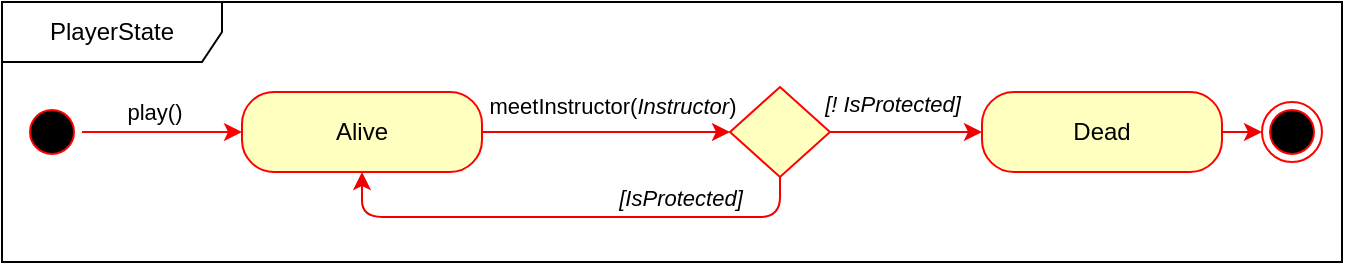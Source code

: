 <mxfile version="24.0.4" type="device">
  <diagram name="1 oldal" id="K7b1IJEUViFOQoUs9O1b">
    <mxGraphModel dx="1434" dy="854" grid="1" gridSize="10" guides="1" tooltips="1" connect="1" arrows="1" fold="1" page="1" pageScale="1" pageWidth="827" pageHeight="1169" math="0" shadow="0">
      <root>
        <mxCell id="0" />
        <mxCell id="1" parent="0" />
        <mxCell id="sJh4d1tqF9a-PDi6P2Vy-22" style="edgeStyle=orthogonalEdgeStyle;rounded=0;orthogonalLoop=1;jettySize=auto;html=1;entryX=0;entryY=0.5;entryDx=0;entryDy=0;strokeColor=#ff0000;" parent="1" source="sJh4d1tqF9a-PDi6P2Vy-3" target="sJh4d1tqF9a-PDi6P2Vy-20" edge="1">
          <mxGeometry relative="1" as="geometry" />
        </mxCell>
        <mxCell id="sJh4d1tqF9a-PDi6P2Vy-30" value="play()" style="edgeLabel;html=1;align=center;verticalAlign=middle;resizable=0;points=[];" parent="sJh4d1tqF9a-PDi6P2Vy-22" vertex="1" connectable="0">
          <mxGeometry x="0.35" y="-1" relative="1" as="geometry">
            <mxPoint x="-18" y="-11" as="offset" />
          </mxGeometry>
        </mxCell>
        <mxCell id="sJh4d1tqF9a-PDi6P2Vy-3" value="" style="ellipse;html=1;shape=startState;fillColor=#000000;strokeColor=#ff0000;" parent="1" vertex="1">
          <mxGeometry x="10" y="380" width="30" height="30" as="geometry" />
        </mxCell>
        <mxCell id="sJh4d1tqF9a-PDi6P2Vy-6" value="" style="ellipse;html=1;shape=endState;fillColor=#000000;strokeColor=#ff0000;" parent="1" vertex="1">
          <mxGeometry x="630" y="380" width="30" height="30" as="geometry" />
        </mxCell>
        <mxCell id="2Eu9TjrPqCKN_MZZn3C8-5" style="edgeStyle=orthogonalEdgeStyle;rounded=1;orthogonalLoop=1;jettySize=auto;html=1;entryX=0.5;entryY=1;entryDx=0;entryDy=0;exitX=0.5;exitY=1;exitDx=0;exitDy=0;strokeColor=#F00000;curved=0;" parent="1" source="sJh4d1tqF9a-PDi6P2Vy-10" target="sJh4d1tqF9a-PDi6P2Vy-20" edge="1">
          <mxGeometry relative="1" as="geometry" />
        </mxCell>
        <mxCell id="2Eu9TjrPqCKN_MZZn3C8-7" value="&lt;i&gt;[IsProtected]&lt;/i&gt;" style="edgeLabel;html=1;align=center;verticalAlign=middle;resizable=0;points=[];" parent="2Eu9TjrPqCKN_MZZn3C8-5" vertex="1" connectable="0">
          <mxGeometry x="-0.427" y="-1" relative="1" as="geometry">
            <mxPoint x="2" y="-9" as="offset" />
          </mxGeometry>
        </mxCell>
        <mxCell id="2Eu9TjrPqCKN_MZZn3C8-6" style="edgeStyle=orthogonalEdgeStyle;rounded=0;orthogonalLoop=1;jettySize=auto;html=1;entryX=0;entryY=0.5;entryDx=0;entryDy=0;strokeColor=#F00000;" parent="1" source="sJh4d1tqF9a-PDi6P2Vy-10" target="2Eu9TjrPqCKN_MZZn3C8-1" edge="1">
          <mxGeometry relative="1" as="geometry" />
        </mxCell>
        <mxCell id="2Eu9TjrPqCKN_MZZn3C8-9" value="&lt;i&gt;[! IsProtected]&lt;/i&gt;" style="edgeLabel;html=1;align=center;verticalAlign=middle;resizable=0;points=[];" parent="2Eu9TjrPqCKN_MZZn3C8-6" vertex="1" connectable="0">
          <mxGeometry x="-0.305" relative="1" as="geometry">
            <mxPoint x="4" y="-14" as="offset" />
          </mxGeometry>
        </mxCell>
        <mxCell id="sJh4d1tqF9a-PDi6P2Vy-10" value="" style="rhombus;whiteSpace=wrap;html=1;fontColor=#000000;fillColor=#ffffc0;strokeColor=#ff0000;" parent="1" vertex="1">
          <mxGeometry x="364" y="372.5" width="50" height="45" as="geometry" />
        </mxCell>
        <mxCell id="2Eu9TjrPqCKN_MZZn3C8-3" style="edgeStyle=orthogonalEdgeStyle;rounded=0;orthogonalLoop=1;jettySize=auto;html=1;exitX=1;exitY=0.5;exitDx=0;exitDy=0;strokeColor=#F00000;" parent="1" source="sJh4d1tqF9a-PDi6P2Vy-20" target="sJh4d1tqF9a-PDi6P2Vy-10" edge="1">
          <mxGeometry relative="1" as="geometry" />
        </mxCell>
        <mxCell id="2Eu9TjrPqCKN_MZZn3C8-8" value="meetInstructor(&lt;i&gt;Instructor&lt;/i&gt;)" style="edgeLabel;html=1;align=center;verticalAlign=middle;resizable=0;points=[];" parent="2Eu9TjrPqCKN_MZZn3C8-3" vertex="1" connectable="0">
          <mxGeometry x="-0.329" relative="1" as="geometry">
            <mxPoint x="23" y="-13" as="offset" />
          </mxGeometry>
        </mxCell>
        <mxCell id="sJh4d1tqF9a-PDi6P2Vy-20" value="Alive" style="rounded=1;whiteSpace=wrap;html=1;arcSize=40;fontColor=#000000;fillColor=#ffffc0;strokeColor=#ff0000;" parent="1" vertex="1">
          <mxGeometry x="120" y="375" width="120" height="40" as="geometry" />
        </mxCell>
        <mxCell id="sJh4d1tqF9a-PDi6P2Vy-34" value="PlayerState" style="shape=umlFrame;whiteSpace=wrap;html=1;pointerEvents=0;width=110;height=30;" parent="1" vertex="1">
          <mxGeometry y="330" width="670" height="130" as="geometry" />
        </mxCell>
        <mxCell id="2Eu9TjrPqCKN_MZZn3C8-1" value="Dead" style="rounded=1;whiteSpace=wrap;html=1;arcSize=40;fontColor=#000000;fillColor=#ffffc0;strokeColor=#ff0000;" parent="1" vertex="1">
          <mxGeometry x="490" y="375" width="120" height="40" as="geometry" />
        </mxCell>
        <mxCell id="2Eu9TjrPqCKN_MZZn3C8-4" style="edgeStyle=orthogonalEdgeStyle;rounded=0;orthogonalLoop=1;jettySize=auto;html=1;strokeColor=#F00000;" parent="1" source="2Eu9TjrPqCKN_MZZn3C8-1" edge="1">
          <mxGeometry relative="1" as="geometry">
            <mxPoint x="630" y="394" as="targetPoint" />
          </mxGeometry>
        </mxCell>
      </root>
    </mxGraphModel>
  </diagram>
</mxfile>
